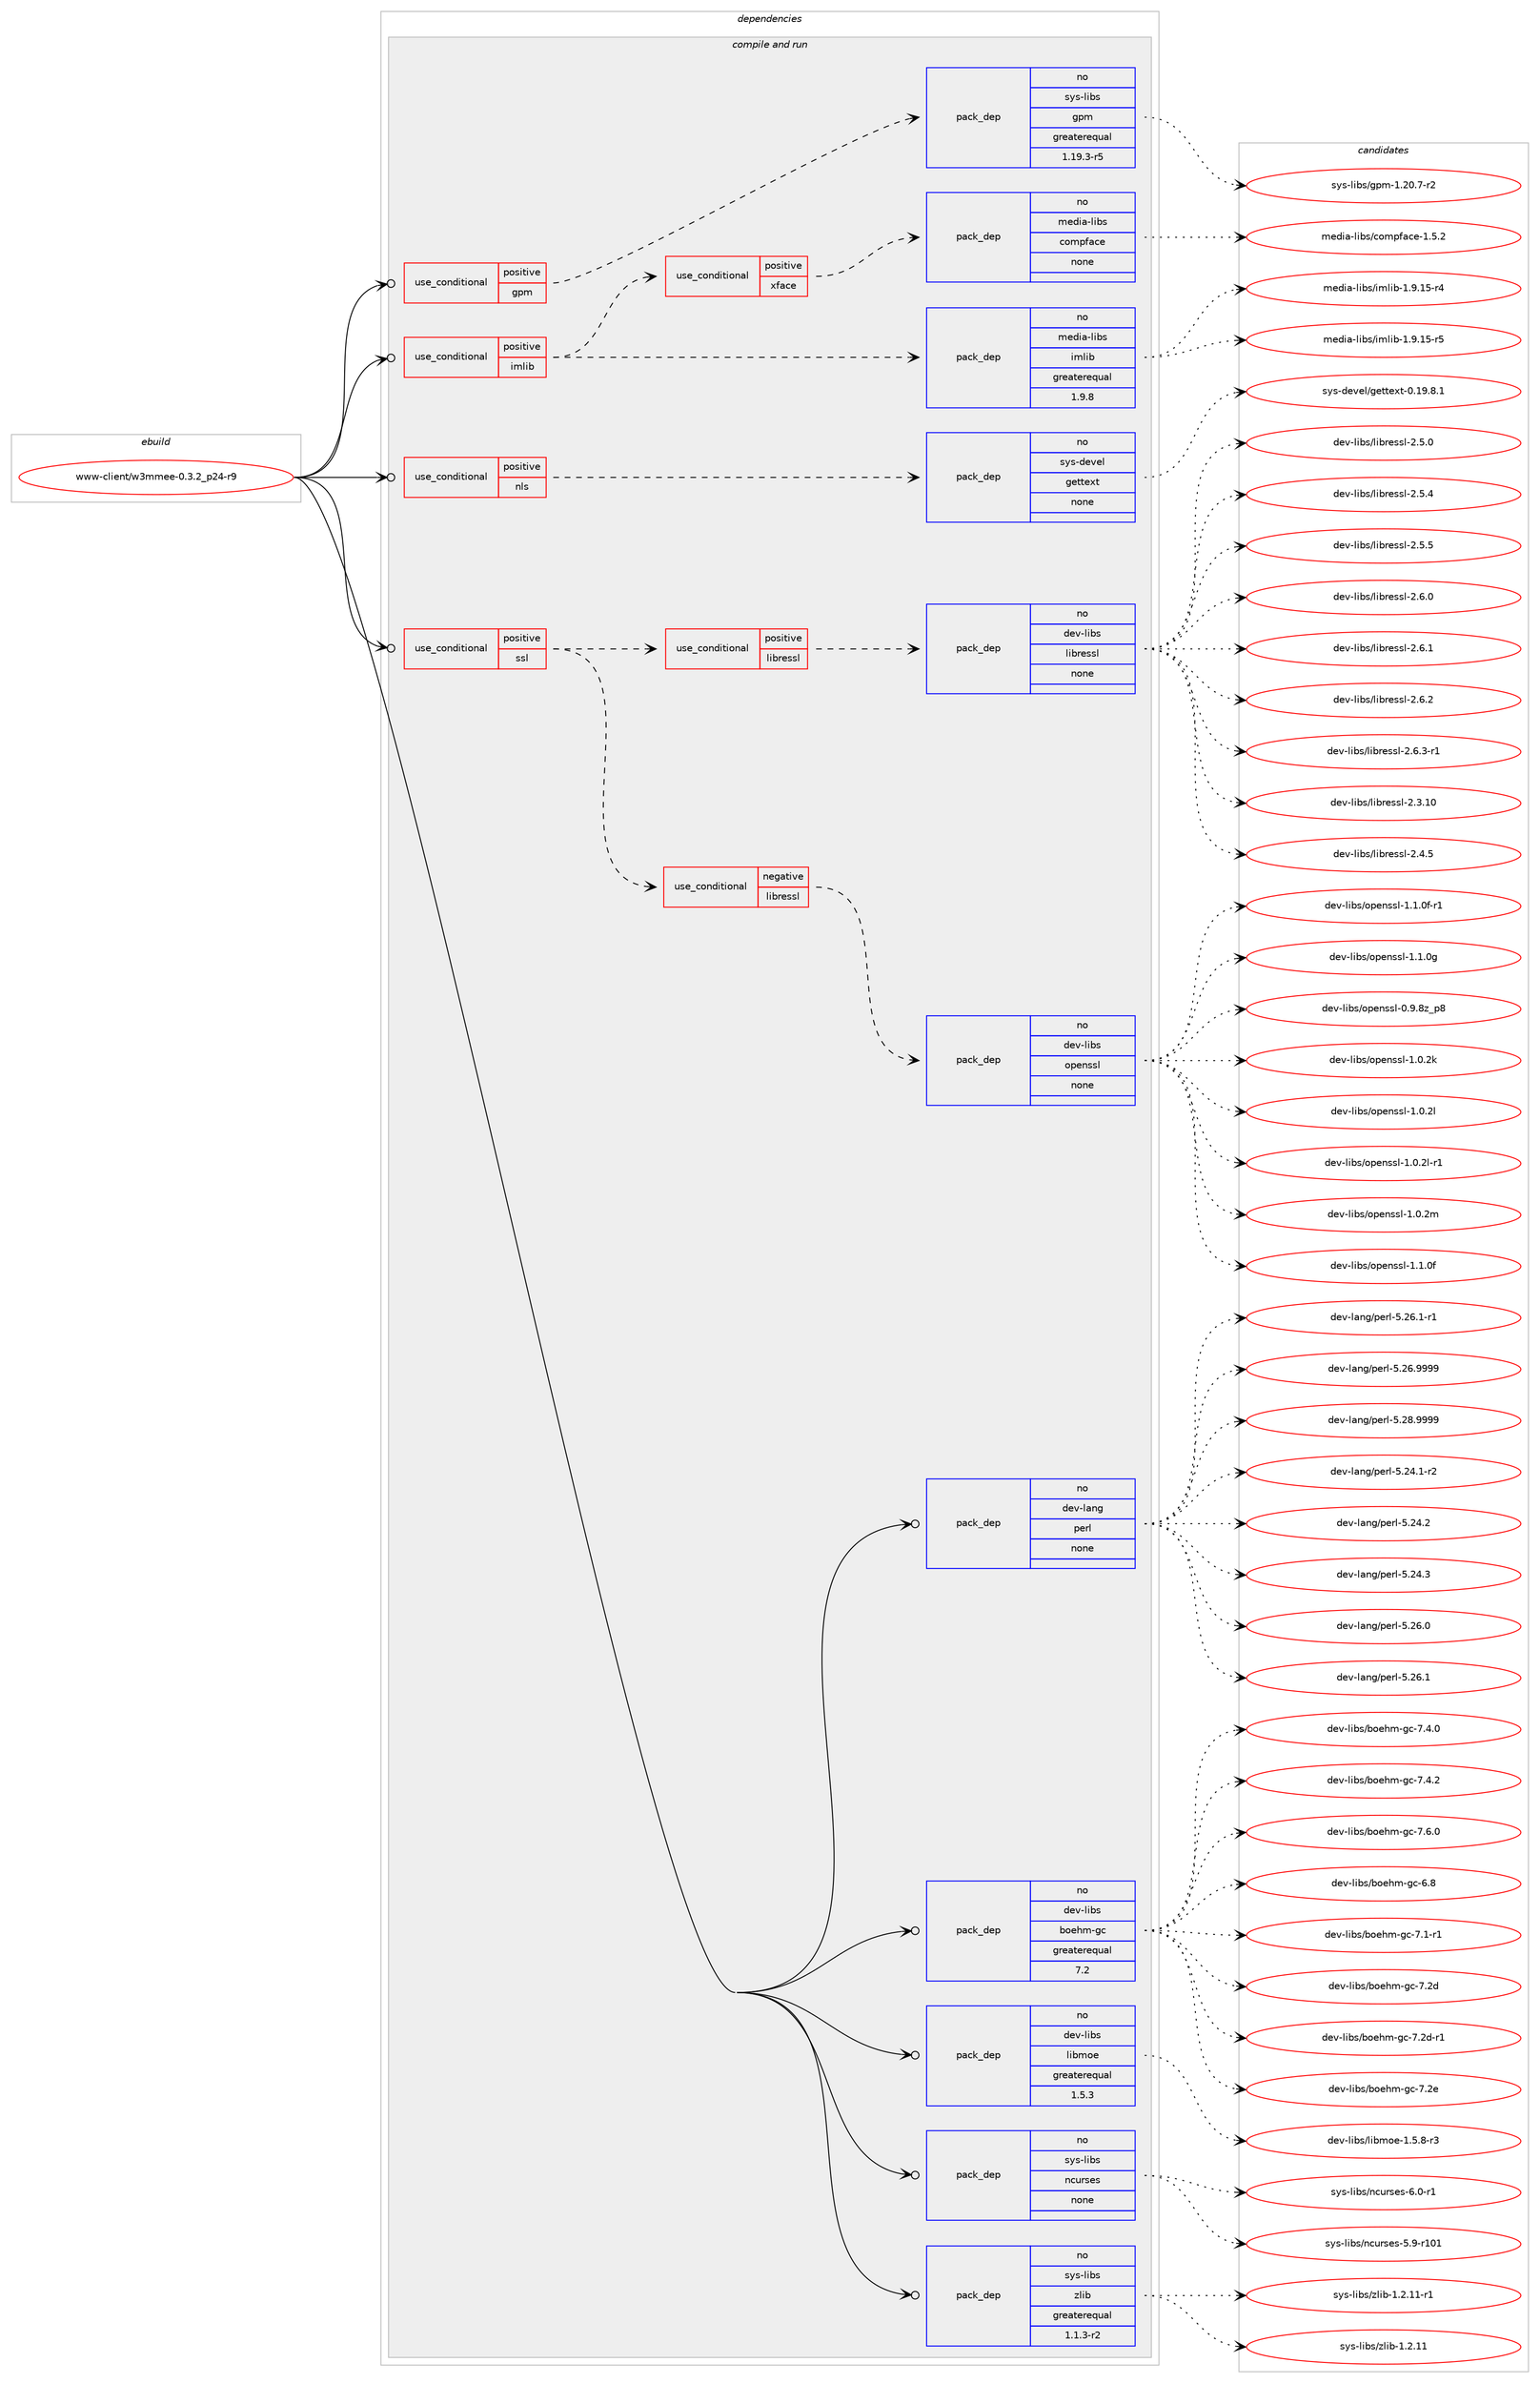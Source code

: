 digraph prolog {

# *************
# Graph options
# *************

newrank=true;
concentrate=true;
compound=true;
graph [rankdir=LR,fontname=Helvetica,fontsize=10,ranksep=1.5];#, ranksep=2.5, nodesep=0.2];
edge  [arrowhead=vee];
node  [fontname=Helvetica,fontsize=10];

# **********
# The ebuild
# **********

subgraph cluster_leftcol {
color=gray;
rank=same;
label=<<i>ebuild</i>>;
id [label="www-client/w3mmee-0.3.2_p24-r9", color=red, width=4, href="../www-client/w3mmee-0.3.2_p24-r9.svg"];
}

# ****************
# The dependencies
# ****************

subgraph cluster_midcol {
color=gray;
label=<<i>dependencies</i>>;
subgraph cluster_compile {
fillcolor="#eeeeee";
style=filled;
label=<<i>compile</i>>;
}
subgraph cluster_compileandrun {
fillcolor="#eeeeee";
style=filled;
label=<<i>compile and run</i>>;
subgraph cond120255 {
dependency505330 [label=<<TABLE BORDER="0" CELLBORDER="1" CELLSPACING="0" CELLPADDING="4"><TR><TD ROWSPAN="3" CELLPADDING="10">use_conditional</TD></TR><TR><TD>positive</TD></TR><TR><TD>gpm</TD></TR></TABLE>>, shape=none, color=red];
subgraph pack375807 {
dependency505331 [label=<<TABLE BORDER="0" CELLBORDER="1" CELLSPACING="0" CELLPADDING="4" WIDTH="220"><TR><TD ROWSPAN="6" CELLPADDING="30">pack_dep</TD></TR><TR><TD WIDTH="110">no</TD></TR><TR><TD>sys-libs</TD></TR><TR><TD>gpm</TD></TR><TR><TD>greaterequal</TD></TR><TR><TD>1.19.3-r5</TD></TR></TABLE>>, shape=none, color=blue];
}
dependency505330:e -> dependency505331:w [weight=20,style="dashed",arrowhead="vee"];
}
id:e -> dependency505330:w [weight=20,style="solid",arrowhead="odotvee"];
subgraph cond120256 {
dependency505332 [label=<<TABLE BORDER="0" CELLBORDER="1" CELLSPACING="0" CELLPADDING="4"><TR><TD ROWSPAN="3" CELLPADDING="10">use_conditional</TD></TR><TR><TD>positive</TD></TR><TR><TD>imlib</TD></TR></TABLE>>, shape=none, color=red];
subgraph pack375808 {
dependency505333 [label=<<TABLE BORDER="0" CELLBORDER="1" CELLSPACING="0" CELLPADDING="4" WIDTH="220"><TR><TD ROWSPAN="6" CELLPADDING="30">pack_dep</TD></TR><TR><TD WIDTH="110">no</TD></TR><TR><TD>media-libs</TD></TR><TR><TD>imlib</TD></TR><TR><TD>greaterequal</TD></TR><TR><TD>1.9.8</TD></TR></TABLE>>, shape=none, color=blue];
}
dependency505332:e -> dependency505333:w [weight=20,style="dashed",arrowhead="vee"];
subgraph cond120257 {
dependency505334 [label=<<TABLE BORDER="0" CELLBORDER="1" CELLSPACING="0" CELLPADDING="4"><TR><TD ROWSPAN="3" CELLPADDING="10">use_conditional</TD></TR><TR><TD>positive</TD></TR><TR><TD>xface</TD></TR></TABLE>>, shape=none, color=red];
subgraph pack375809 {
dependency505335 [label=<<TABLE BORDER="0" CELLBORDER="1" CELLSPACING="0" CELLPADDING="4" WIDTH="220"><TR><TD ROWSPAN="6" CELLPADDING="30">pack_dep</TD></TR><TR><TD WIDTH="110">no</TD></TR><TR><TD>media-libs</TD></TR><TR><TD>compface</TD></TR><TR><TD>none</TD></TR><TR><TD></TD></TR></TABLE>>, shape=none, color=blue];
}
dependency505334:e -> dependency505335:w [weight=20,style="dashed",arrowhead="vee"];
}
dependency505332:e -> dependency505334:w [weight=20,style="dashed",arrowhead="vee"];
}
id:e -> dependency505332:w [weight=20,style="solid",arrowhead="odotvee"];
subgraph cond120258 {
dependency505336 [label=<<TABLE BORDER="0" CELLBORDER="1" CELLSPACING="0" CELLPADDING="4"><TR><TD ROWSPAN="3" CELLPADDING="10">use_conditional</TD></TR><TR><TD>positive</TD></TR><TR><TD>nls</TD></TR></TABLE>>, shape=none, color=red];
subgraph pack375810 {
dependency505337 [label=<<TABLE BORDER="0" CELLBORDER="1" CELLSPACING="0" CELLPADDING="4" WIDTH="220"><TR><TD ROWSPAN="6" CELLPADDING="30">pack_dep</TD></TR><TR><TD WIDTH="110">no</TD></TR><TR><TD>sys-devel</TD></TR><TR><TD>gettext</TD></TR><TR><TD>none</TD></TR><TR><TD></TD></TR></TABLE>>, shape=none, color=blue];
}
dependency505336:e -> dependency505337:w [weight=20,style="dashed",arrowhead="vee"];
}
id:e -> dependency505336:w [weight=20,style="solid",arrowhead="odotvee"];
subgraph cond120259 {
dependency505338 [label=<<TABLE BORDER="0" CELLBORDER="1" CELLSPACING="0" CELLPADDING="4"><TR><TD ROWSPAN="3" CELLPADDING="10">use_conditional</TD></TR><TR><TD>positive</TD></TR><TR><TD>ssl</TD></TR></TABLE>>, shape=none, color=red];
subgraph cond120260 {
dependency505339 [label=<<TABLE BORDER="0" CELLBORDER="1" CELLSPACING="0" CELLPADDING="4"><TR><TD ROWSPAN="3" CELLPADDING="10">use_conditional</TD></TR><TR><TD>negative</TD></TR><TR><TD>libressl</TD></TR></TABLE>>, shape=none, color=red];
subgraph pack375811 {
dependency505340 [label=<<TABLE BORDER="0" CELLBORDER="1" CELLSPACING="0" CELLPADDING="4" WIDTH="220"><TR><TD ROWSPAN="6" CELLPADDING="30">pack_dep</TD></TR><TR><TD WIDTH="110">no</TD></TR><TR><TD>dev-libs</TD></TR><TR><TD>openssl</TD></TR><TR><TD>none</TD></TR><TR><TD></TD></TR></TABLE>>, shape=none, color=blue];
}
dependency505339:e -> dependency505340:w [weight=20,style="dashed",arrowhead="vee"];
}
dependency505338:e -> dependency505339:w [weight=20,style="dashed",arrowhead="vee"];
subgraph cond120261 {
dependency505341 [label=<<TABLE BORDER="0" CELLBORDER="1" CELLSPACING="0" CELLPADDING="4"><TR><TD ROWSPAN="3" CELLPADDING="10">use_conditional</TD></TR><TR><TD>positive</TD></TR><TR><TD>libressl</TD></TR></TABLE>>, shape=none, color=red];
subgraph pack375812 {
dependency505342 [label=<<TABLE BORDER="0" CELLBORDER="1" CELLSPACING="0" CELLPADDING="4" WIDTH="220"><TR><TD ROWSPAN="6" CELLPADDING="30">pack_dep</TD></TR><TR><TD WIDTH="110">no</TD></TR><TR><TD>dev-libs</TD></TR><TR><TD>libressl</TD></TR><TR><TD>none</TD></TR><TR><TD></TD></TR></TABLE>>, shape=none, color=blue];
}
dependency505341:e -> dependency505342:w [weight=20,style="dashed",arrowhead="vee"];
}
dependency505338:e -> dependency505341:w [weight=20,style="dashed",arrowhead="vee"];
}
id:e -> dependency505338:w [weight=20,style="solid",arrowhead="odotvee"];
subgraph pack375813 {
dependency505343 [label=<<TABLE BORDER="0" CELLBORDER="1" CELLSPACING="0" CELLPADDING="4" WIDTH="220"><TR><TD ROWSPAN="6" CELLPADDING="30">pack_dep</TD></TR><TR><TD WIDTH="110">no</TD></TR><TR><TD>dev-lang</TD></TR><TR><TD>perl</TD></TR><TR><TD>none</TD></TR><TR><TD></TD></TR></TABLE>>, shape=none, color=blue];
}
id:e -> dependency505343:w [weight=20,style="solid",arrowhead="odotvee"];
subgraph pack375814 {
dependency505344 [label=<<TABLE BORDER="0" CELLBORDER="1" CELLSPACING="0" CELLPADDING="4" WIDTH="220"><TR><TD ROWSPAN="6" CELLPADDING="30">pack_dep</TD></TR><TR><TD WIDTH="110">no</TD></TR><TR><TD>dev-libs</TD></TR><TR><TD>boehm-gc</TD></TR><TR><TD>greaterequal</TD></TR><TR><TD>7.2</TD></TR></TABLE>>, shape=none, color=blue];
}
id:e -> dependency505344:w [weight=20,style="solid",arrowhead="odotvee"];
subgraph pack375815 {
dependency505345 [label=<<TABLE BORDER="0" CELLBORDER="1" CELLSPACING="0" CELLPADDING="4" WIDTH="220"><TR><TD ROWSPAN="6" CELLPADDING="30">pack_dep</TD></TR><TR><TD WIDTH="110">no</TD></TR><TR><TD>dev-libs</TD></TR><TR><TD>libmoe</TD></TR><TR><TD>greaterequal</TD></TR><TR><TD>1.5.3</TD></TR></TABLE>>, shape=none, color=blue];
}
id:e -> dependency505345:w [weight=20,style="solid",arrowhead="odotvee"];
subgraph pack375816 {
dependency505346 [label=<<TABLE BORDER="0" CELLBORDER="1" CELLSPACING="0" CELLPADDING="4" WIDTH="220"><TR><TD ROWSPAN="6" CELLPADDING="30">pack_dep</TD></TR><TR><TD WIDTH="110">no</TD></TR><TR><TD>sys-libs</TD></TR><TR><TD>ncurses</TD></TR><TR><TD>none</TD></TR><TR><TD></TD></TR></TABLE>>, shape=none, color=blue];
}
id:e -> dependency505346:w [weight=20,style="solid",arrowhead="odotvee"];
subgraph pack375817 {
dependency505347 [label=<<TABLE BORDER="0" CELLBORDER="1" CELLSPACING="0" CELLPADDING="4" WIDTH="220"><TR><TD ROWSPAN="6" CELLPADDING="30">pack_dep</TD></TR><TR><TD WIDTH="110">no</TD></TR><TR><TD>sys-libs</TD></TR><TR><TD>zlib</TD></TR><TR><TD>greaterequal</TD></TR><TR><TD>1.1.3-r2</TD></TR></TABLE>>, shape=none, color=blue];
}
id:e -> dependency505347:w [weight=20,style="solid",arrowhead="odotvee"];
}
subgraph cluster_run {
fillcolor="#eeeeee";
style=filled;
label=<<i>run</i>>;
}
}

# **************
# The candidates
# **************

subgraph cluster_choices {
rank=same;
color=gray;
label=<<i>candidates</i>>;

subgraph choice375807 {
color=black;
nodesep=1;
choice115121115451081059811547103112109454946504846554511450 [label="sys-libs/gpm-1.20.7-r2", color=red, width=4,href="../sys-libs/gpm-1.20.7-r2.svg"];
dependency505331:e -> choice115121115451081059811547103112109454946504846554511450:w [style=dotted,weight="100"];
}
subgraph choice375808 {
color=black;
nodesep=1;
choice1091011001059745108105981154710510910810598454946574649534511452 [label="media-libs/imlib-1.9.15-r4", color=red, width=4,href="../media-libs/imlib-1.9.15-r4.svg"];
choice1091011001059745108105981154710510910810598454946574649534511453 [label="media-libs/imlib-1.9.15-r5", color=red, width=4,href="../media-libs/imlib-1.9.15-r5.svg"];
dependency505333:e -> choice1091011001059745108105981154710510910810598454946574649534511452:w [style=dotted,weight="100"];
dependency505333:e -> choice1091011001059745108105981154710510910810598454946574649534511453:w [style=dotted,weight="100"];
}
subgraph choice375809 {
color=black;
nodesep=1;
choice10910110010597451081059811547991111091121029799101454946534650 [label="media-libs/compface-1.5.2", color=red, width=4,href="../media-libs/compface-1.5.2.svg"];
dependency505335:e -> choice10910110010597451081059811547991111091121029799101454946534650:w [style=dotted,weight="100"];
}
subgraph choice375810 {
color=black;
nodesep=1;
choice1151211154510010111810110847103101116116101120116454846495746564649 [label="sys-devel/gettext-0.19.8.1", color=red, width=4,href="../sys-devel/gettext-0.19.8.1.svg"];
dependency505337:e -> choice1151211154510010111810110847103101116116101120116454846495746564649:w [style=dotted,weight="100"];
}
subgraph choice375811 {
color=black;
nodesep=1;
choice1001011184510810598115471111121011101151151084548465746561229511256 [label="dev-libs/openssl-0.9.8z_p8", color=red, width=4,href="../dev-libs/openssl-0.9.8z_p8.svg"];
choice100101118451081059811547111112101110115115108454946484650107 [label="dev-libs/openssl-1.0.2k", color=red, width=4,href="../dev-libs/openssl-1.0.2k.svg"];
choice100101118451081059811547111112101110115115108454946484650108 [label="dev-libs/openssl-1.0.2l", color=red, width=4,href="../dev-libs/openssl-1.0.2l.svg"];
choice1001011184510810598115471111121011101151151084549464846501084511449 [label="dev-libs/openssl-1.0.2l-r1", color=red, width=4,href="../dev-libs/openssl-1.0.2l-r1.svg"];
choice100101118451081059811547111112101110115115108454946484650109 [label="dev-libs/openssl-1.0.2m", color=red, width=4,href="../dev-libs/openssl-1.0.2m.svg"];
choice100101118451081059811547111112101110115115108454946494648102 [label="dev-libs/openssl-1.1.0f", color=red, width=4,href="../dev-libs/openssl-1.1.0f.svg"];
choice1001011184510810598115471111121011101151151084549464946481024511449 [label="dev-libs/openssl-1.1.0f-r1", color=red, width=4,href="../dev-libs/openssl-1.1.0f-r1.svg"];
choice100101118451081059811547111112101110115115108454946494648103 [label="dev-libs/openssl-1.1.0g", color=red, width=4,href="../dev-libs/openssl-1.1.0g.svg"];
dependency505340:e -> choice1001011184510810598115471111121011101151151084548465746561229511256:w [style=dotted,weight="100"];
dependency505340:e -> choice100101118451081059811547111112101110115115108454946484650107:w [style=dotted,weight="100"];
dependency505340:e -> choice100101118451081059811547111112101110115115108454946484650108:w [style=dotted,weight="100"];
dependency505340:e -> choice1001011184510810598115471111121011101151151084549464846501084511449:w [style=dotted,weight="100"];
dependency505340:e -> choice100101118451081059811547111112101110115115108454946484650109:w [style=dotted,weight="100"];
dependency505340:e -> choice100101118451081059811547111112101110115115108454946494648102:w [style=dotted,weight="100"];
dependency505340:e -> choice1001011184510810598115471111121011101151151084549464946481024511449:w [style=dotted,weight="100"];
dependency505340:e -> choice100101118451081059811547111112101110115115108454946494648103:w [style=dotted,weight="100"];
}
subgraph choice375812 {
color=black;
nodesep=1;
choice1001011184510810598115471081059811410111511510845504651464948 [label="dev-libs/libressl-2.3.10", color=red, width=4,href="../dev-libs/libressl-2.3.10.svg"];
choice10010111845108105981154710810598114101115115108455046524653 [label="dev-libs/libressl-2.4.5", color=red, width=4,href="../dev-libs/libressl-2.4.5.svg"];
choice10010111845108105981154710810598114101115115108455046534648 [label="dev-libs/libressl-2.5.0", color=red, width=4,href="../dev-libs/libressl-2.5.0.svg"];
choice10010111845108105981154710810598114101115115108455046534652 [label="dev-libs/libressl-2.5.4", color=red, width=4,href="../dev-libs/libressl-2.5.4.svg"];
choice10010111845108105981154710810598114101115115108455046534653 [label="dev-libs/libressl-2.5.5", color=red, width=4,href="../dev-libs/libressl-2.5.5.svg"];
choice10010111845108105981154710810598114101115115108455046544648 [label="dev-libs/libressl-2.6.0", color=red, width=4,href="../dev-libs/libressl-2.6.0.svg"];
choice10010111845108105981154710810598114101115115108455046544649 [label="dev-libs/libressl-2.6.1", color=red, width=4,href="../dev-libs/libressl-2.6.1.svg"];
choice10010111845108105981154710810598114101115115108455046544650 [label="dev-libs/libressl-2.6.2", color=red, width=4,href="../dev-libs/libressl-2.6.2.svg"];
choice100101118451081059811547108105981141011151151084550465446514511449 [label="dev-libs/libressl-2.6.3-r1", color=red, width=4,href="../dev-libs/libressl-2.6.3-r1.svg"];
dependency505342:e -> choice1001011184510810598115471081059811410111511510845504651464948:w [style=dotted,weight="100"];
dependency505342:e -> choice10010111845108105981154710810598114101115115108455046524653:w [style=dotted,weight="100"];
dependency505342:e -> choice10010111845108105981154710810598114101115115108455046534648:w [style=dotted,weight="100"];
dependency505342:e -> choice10010111845108105981154710810598114101115115108455046534652:w [style=dotted,weight="100"];
dependency505342:e -> choice10010111845108105981154710810598114101115115108455046534653:w [style=dotted,weight="100"];
dependency505342:e -> choice10010111845108105981154710810598114101115115108455046544648:w [style=dotted,weight="100"];
dependency505342:e -> choice10010111845108105981154710810598114101115115108455046544649:w [style=dotted,weight="100"];
dependency505342:e -> choice10010111845108105981154710810598114101115115108455046544650:w [style=dotted,weight="100"];
dependency505342:e -> choice100101118451081059811547108105981141011151151084550465446514511449:w [style=dotted,weight="100"];
}
subgraph choice375813 {
color=black;
nodesep=1;
choice100101118451089711010347112101114108455346505246494511450 [label="dev-lang/perl-5.24.1-r2", color=red, width=4,href="../dev-lang/perl-5.24.1-r2.svg"];
choice10010111845108971101034711210111410845534650524650 [label="dev-lang/perl-5.24.2", color=red, width=4,href="../dev-lang/perl-5.24.2.svg"];
choice10010111845108971101034711210111410845534650524651 [label="dev-lang/perl-5.24.3", color=red, width=4,href="../dev-lang/perl-5.24.3.svg"];
choice10010111845108971101034711210111410845534650544648 [label="dev-lang/perl-5.26.0", color=red, width=4,href="../dev-lang/perl-5.26.0.svg"];
choice10010111845108971101034711210111410845534650544649 [label="dev-lang/perl-5.26.1", color=red, width=4,href="../dev-lang/perl-5.26.1.svg"];
choice100101118451089711010347112101114108455346505446494511449 [label="dev-lang/perl-5.26.1-r1", color=red, width=4,href="../dev-lang/perl-5.26.1-r1.svg"];
choice10010111845108971101034711210111410845534650544657575757 [label="dev-lang/perl-5.26.9999", color=red, width=4,href="../dev-lang/perl-5.26.9999.svg"];
choice10010111845108971101034711210111410845534650564657575757 [label="dev-lang/perl-5.28.9999", color=red, width=4,href="../dev-lang/perl-5.28.9999.svg"];
dependency505343:e -> choice100101118451089711010347112101114108455346505246494511450:w [style=dotted,weight="100"];
dependency505343:e -> choice10010111845108971101034711210111410845534650524650:w [style=dotted,weight="100"];
dependency505343:e -> choice10010111845108971101034711210111410845534650524651:w [style=dotted,weight="100"];
dependency505343:e -> choice10010111845108971101034711210111410845534650544648:w [style=dotted,weight="100"];
dependency505343:e -> choice10010111845108971101034711210111410845534650544649:w [style=dotted,weight="100"];
dependency505343:e -> choice100101118451089711010347112101114108455346505446494511449:w [style=dotted,weight="100"];
dependency505343:e -> choice10010111845108971101034711210111410845534650544657575757:w [style=dotted,weight="100"];
dependency505343:e -> choice10010111845108971101034711210111410845534650564657575757:w [style=dotted,weight="100"];
}
subgraph choice375814 {
color=black;
nodesep=1;
choice10010111845108105981154798111101104109451039945544656 [label="dev-libs/boehm-gc-6.8", color=red, width=4,href="../dev-libs/boehm-gc-6.8.svg"];
choice100101118451081059811547981111011041094510399455546494511449 [label="dev-libs/boehm-gc-7.1-r1", color=red, width=4,href="../dev-libs/boehm-gc-7.1-r1.svg"];
choice10010111845108105981154798111101104109451039945554650100 [label="dev-libs/boehm-gc-7.2d", color=red, width=4,href="../dev-libs/boehm-gc-7.2d.svg"];
choice100101118451081059811547981111011041094510399455546501004511449 [label="dev-libs/boehm-gc-7.2d-r1", color=red, width=4,href="../dev-libs/boehm-gc-7.2d-r1.svg"];
choice10010111845108105981154798111101104109451039945554650101 [label="dev-libs/boehm-gc-7.2e", color=red, width=4,href="../dev-libs/boehm-gc-7.2e.svg"];
choice100101118451081059811547981111011041094510399455546524648 [label="dev-libs/boehm-gc-7.4.0", color=red, width=4,href="../dev-libs/boehm-gc-7.4.0.svg"];
choice100101118451081059811547981111011041094510399455546524650 [label="dev-libs/boehm-gc-7.4.2", color=red, width=4,href="../dev-libs/boehm-gc-7.4.2.svg"];
choice100101118451081059811547981111011041094510399455546544648 [label="dev-libs/boehm-gc-7.6.0", color=red, width=4,href="../dev-libs/boehm-gc-7.6.0.svg"];
dependency505344:e -> choice10010111845108105981154798111101104109451039945544656:w [style=dotted,weight="100"];
dependency505344:e -> choice100101118451081059811547981111011041094510399455546494511449:w [style=dotted,weight="100"];
dependency505344:e -> choice10010111845108105981154798111101104109451039945554650100:w [style=dotted,weight="100"];
dependency505344:e -> choice100101118451081059811547981111011041094510399455546501004511449:w [style=dotted,weight="100"];
dependency505344:e -> choice10010111845108105981154798111101104109451039945554650101:w [style=dotted,weight="100"];
dependency505344:e -> choice100101118451081059811547981111011041094510399455546524648:w [style=dotted,weight="100"];
dependency505344:e -> choice100101118451081059811547981111011041094510399455546524650:w [style=dotted,weight="100"];
dependency505344:e -> choice100101118451081059811547981111011041094510399455546544648:w [style=dotted,weight="100"];
}
subgraph choice375815 {
color=black;
nodesep=1;
choice100101118451081059811547108105981091111014549465346564511451 [label="dev-libs/libmoe-1.5.8-r3", color=red, width=4,href="../dev-libs/libmoe-1.5.8-r3.svg"];
dependency505345:e -> choice100101118451081059811547108105981091111014549465346564511451:w [style=dotted,weight="100"];
}
subgraph choice375816 {
color=black;
nodesep=1;
choice115121115451081059811547110991171141151011154553465745114494849 [label="sys-libs/ncurses-5.9-r101", color=red, width=4,href="../sys-libs/ncurses-5.9-r101.svg"];
choice11512111545108105981154711099117114115101115455446484511449 [label="sys-libs/ncurses-6.0-r1", color=red, width=4,href="../sys-libs/ncurses-6.0-r1.svg"];
dependency505346:e -> choice115121115451081059811547110991171141151011154553465745114494849:w [style=dotted,weight="100"];
dependency505346:e -> choice11512111545108105981154711099117114115101115455446484511449:w [style=dotted,weight="100"];
}
subgraph choice375817 {
color=black;
nodesep=1;
choice1151211154510810598115471221081059845494650464949 [label="sys-libs/zlib-1.2.11", color=red, width=4,href="../sys-libs/zlib-1.2.11.svg"];
choice11512111545108105981154712210810598454946504649494511449 [label="sys-libs/zlib-1.2.11-r1", color=red, width=4,href="../sys-libs/zlib-1.2.11-r1.svg"];
dependency505347:e -> choice1151211154510810598115471221081059845494650464949:w [style=dotted,weight="100"];
dependency505347:e -> choice11512111545108105981154712210810598454946504649494511449:w [style=dotted,weight="100"];
}
}

}
